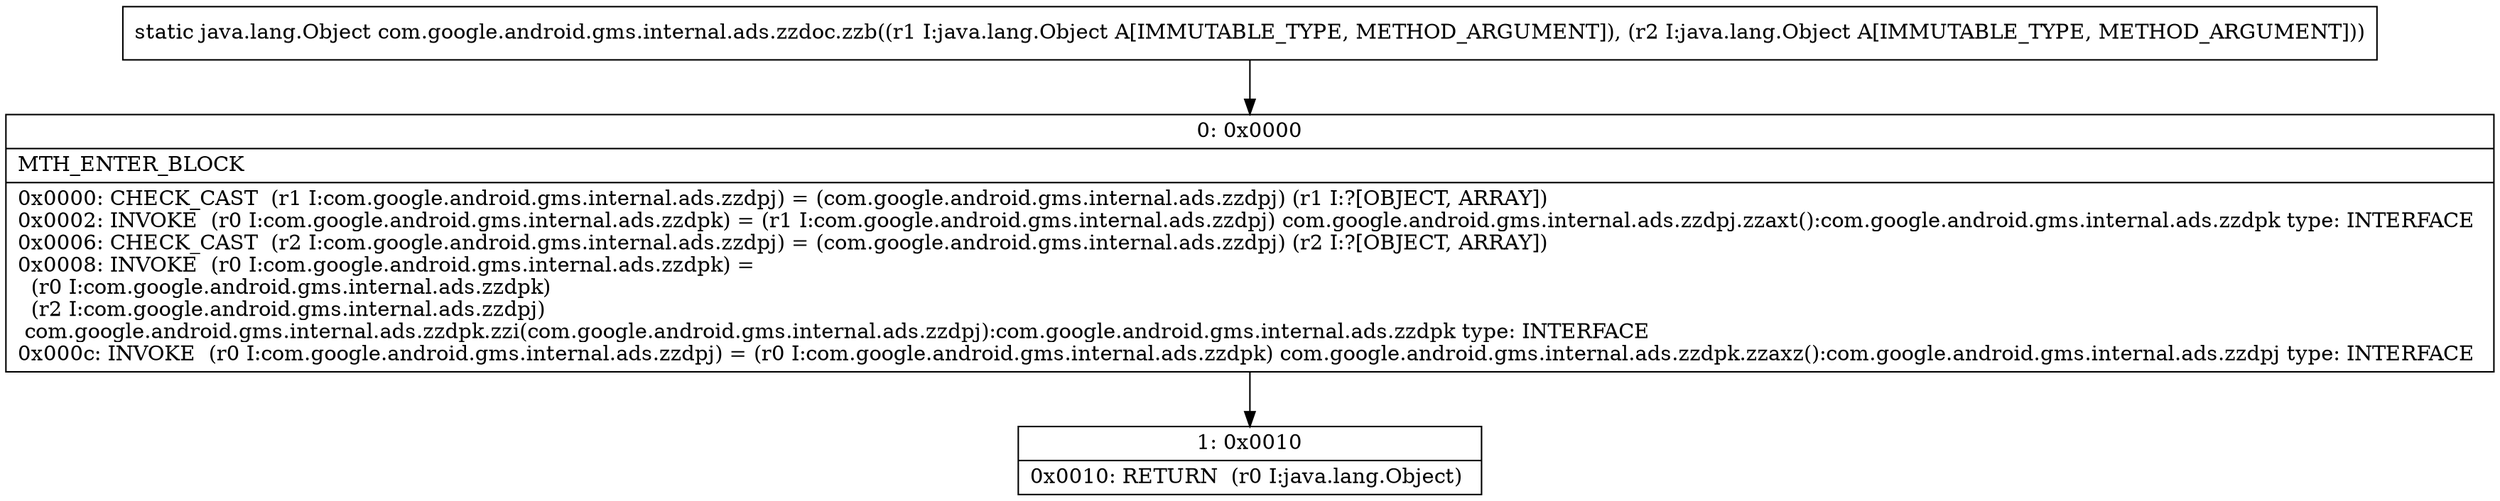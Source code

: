 digraph "CFG forcom.google.android.gms.internal.ads.zzdoc.zzb(Ljava\/lang\/Object;Ljava\/lang\/Object;)Ljava\/lang\/Object;" {
Node_0 [shape=record,label="{0\:\ 0x0000|MTH_ENTER_BLOCK\l|0x0000: CHECK_CAST  (r1 I:com.google.android.gms.internal.ads.zzdpj) = (com.google.android.gms.internal.ads.zzdpj) (r1 I:?[OBJECT, ARRAY]) \l0x0002: INVOKE  (r0 I:com.google.android.gms.internal.ads.zzdpk) = (r1 I:com.google.android.gms.internal.ads.zzdpj) com.google.android.gms.internal.ads.zzdpj.zzaxt():com.google.android.gms.internal.ads.zzdpk type: INTERFACE \l0x0006: CHECK_CAST  (r2 I:com.google.android.gms.internal.ads.zzdpj) = (com.google.android.gms.internal.ads.zzdpj) (r2 I:?[OBJECT, ARRAY]) \l0x0008: INVOKE  (r0 I:com.google.android.gms.internal.ads.zzdpk) = \l  (r0 I:com.google.android.gms.internal.ads.zzdpk)\l  (r2 I:com.google.android.gms.internal.ads.zzdpj)\l com.google.android.gms.internal.ads.zzdpk.zzi(com.google.android.gms.internal.ads.zzdpj):com.google.android.gms.internal.ads.zzdpk type: INTERFACE \l0x000c: INVOKE  (r0 I:com.google.android.gms.internal.ads.zzdpj) = (r0 I:com.google.android.gms.internal.ads.zzdpk) com.google.android.gms.internal.ads.zzdpk.zzaxz():com.google.android.gms.internal.ads.zzdpj type: INTERFACE \l}"];
Node_1 [shape=record,label="{1\:\ 0x0010|0x0010: RETURN  (r0 I:java.lang.Object) \l}"];
MethodNode[shape=record,label="{static java.lang.Object com.google.android.gms.internal.ads.zzdoc.zzb((r1 I:java.lang.Object A[IMMUTABLE_TYPE, METHOD_ARGUMENT]), (r2 I:java.lang.Object A[IMMUTABLE_TYPE, METHOD_ARGUMENT])) }"];
MethodNode -> Node_0;
Node_0 -> Node_1;
}

